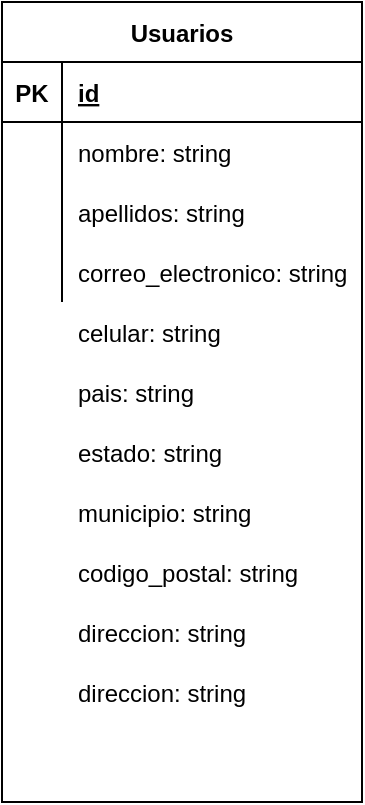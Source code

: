 <mxfile version="14.4.9" type="github">
  <diagram name="Page-1" id="e56a1550-8fbb-45ad-956c-1786394a9013">
    <mxGraphModel dx="1364" dy="833" grid="1" gridSize="10" guides="1" tooltips="1" connect="1" arrows="1" fold="1" page="1" pageScale="1" pageWidth="1100" pageHeight="850" background="#ffffff" math="0" shadow="0">
      <root>
        <mxCell id="0" />
        <mxCell id="1" parent="0" />
        <mxCell id="BqsD8v3phepsJ8Mu287X-13" value="Usuarios" style="shape=table;startSize=30;container=1;collapsible=1;childLayout=tableLayout;fixedRows=1;rowLines=0;fontStyle=1;align=center;resizeLast=1;" vertex="1" parent="1">
          <mxGeometry x="320" y="60" width="180" height="400" as="geometry" />
        </mxCell>
        <mxCell id="BqsD8v3phepsJ8Mu287X-14" value="" style="shape=partialRectangle;collapsible=0;dropTarget=0;pointerEvents=0;fillColor=none;top=0;left=0;bottom=1;right=0;points=[[0,0.5],[1,0.5]];portConstraint=eastwest;" vertex="1" parent="BqsD8v3phepsJ8Mu287X-13">
          <mxGeometry y="30" width="180" height="30" as="geometry" />
        </mxCell>
        <mxCell id="BqsD8v3phepsJ8Mu287X-15" value="PK" style="shape=partialRectangle;connectable=0;fillColor=none;top=0;left=0;bottom=0;right=0;fontStyle=1;overflow=hidden;" vertex="1" parent="BqsD8v3phepsJ8Mu287X-14">
          <mxGeometry width="30" height="30" as="geometry" />
        </mxCell>
        <mxCell id="BqsD8v3phepsJ8Mu287X-16" value="id" style="shape=partialRectangle;connectable=0;fillColor=none;top=0;left=0;bottom=0;right=0;align=left;spacingLeft=6;fontStyle=5;overflow=hidden;" vertex="1" parent="BqsD8v3phepsJ8Mu287X-14">
          <mxGeometry x="30" width="150" height="30" as="geometry" />
        </mxCell>
        <mxCell id="BqsD8v3phepsJ8Mu287X-17" value="" style="shape=partialRectangle;collapsible=0;dropTarget=0;pointerEvents=0;fillColor=none;top=0;left=0;bottom=0;right=0;points=[[0,0.5],[1,0.5]];portConstraint=eastwest;" vertex="1" parent="BqsD8v3phepsJ8Mu287X-13">
          <mxGeometry y="60" width="180" height="30" as="geometry" />
        </mxCell>
        <mxCell id="BqsD8v3phepsJ8Mu287X-18" value="" style="shape=partialRectangle;connectable=0;fillColor=none;top=0;left=0;bottom=0;right=0;editable=1;overflow=hidden;" vertex="1" parent="BqsD8v3phepsJ8Mu287X-17">
          <mxGeometry width="30" height="30" as="geometry" />
        </mxCell>
        <mxCell id="BqsD8v3phepsJ8Mu287X-19" value="nombre: string" style="shape=partialRectangle;connectable=0;fillColor=none;top=0;left=0;bottom=0;right=0;align=left;spacingLeft=6;overflow=hidden;" vertex="1" parent="BqsD8v3phepsJ8Mu287X-17">
          <mxGeometry x="30" width="150" height="30" as="geometry" />
        </mxCell>
        <mxCell id="BqsD8v3phepsJ8Mu287X-20" value="" style="shape=partialRectangle;collapsible=0;dropTarget=0;pointerEvents=0;fillColor=none;top=0;left=0;bottom=0;right=0;points=[[0,0.5],[1,0.5]];portConstraint=eastwest;" vertex="1" parent="BqsD8v3phepsJ8Mu287X-13">
          <mxGeometry y="90" width="180" height="30" as="geometry" />
        </mxCell>
        <mxCell id="BqsD8v3phepsJ8Mu287X-21" value="" style="shape=partialRectangle;connectable=0;fillColor=none;top=0;left=0;bottom=0;right=0;editable=1;overflow=hidden;" vertex="1" parent="BqsD8v3phepsJ8Mu287X-20">
          <mxGeometry width="30" height="30" as="geometry" />
        </mxCell>
        <mxCell id="BqsD8v3phepsJ8Mu287X-22" value="apellidos: string" style="shape=partialRectangle;connectable=0;fillColor=none;top=0;left=0;bottom=0;right=0;align=left;spacingLeft=6;overflow=hidden;" vertex="1" parent="BqsD8v3phepsJ8Mu287X-20">
          <mxGeometry x="30" width="150" height="30" as="geometry" />
        </mxCell>
        <mxCell id="BqsD8v3phepsJ8Mu287X-23" value="" style="shape=partialRectangle;collapsible=0;dropTarget=0;pointerEvents=0;fillColor=none;top=0;left=0;bottom=0;right=0;points=[[0,0.5],[1,0.5]];portConstraint=eastwest;" vertex="1" parent="BqsD8v3phepsJ8Mu287X-13">
          <mxGeometry y="120" width="180" height="30" as="geometry" />
        </mxCell>
        <mxCell id="BqsD8v3phepsJ8Mu287X-24" value="" style="shape=partialRectangle;connectable=0;fillColor=none;top=0;left=0;bottom=0;right=0;editable=1;overflow=hidden;" vertex="1" parent="BqsD8v3phepsJ8Mu287X-23">
          <mxGeometry width="30" height="30" as="geometry" />
        </mxCell>
        <mxCell id="BqsD8v3phepsJ8Mu287X-25" value="correo_electronico: string" style="shape=partialRectangle;connectable=0;fillColor=none;top=0;left=0;bottom=0;right=0;align=left;spacingLeft=6;overflow=hidden;" vertex="1" parent="BqsD8v3phepsJ8Mu287X-23">
          <mxGeometry x="30" width="150" height="30" as="geometry" />
        </mxCell>
        <mxCell id="BqsD8v3phepsJ8Mu287X-27" value="" style="shape=partialRectangle;collapsible=0;dropTarget=0;pointerEvents=0;fillColor=none;top=0;left=0;bottom=0;right=0;points=[[0,0.5],[1,0.5]];portConstraint=eastwest;" vertex="1" parent="1">
          <mxGeometry x="320" y="210" width="180" height="30" as="geometry" />
        </mxCell>
        <mxCell id="BqsD8v3phepsJ8Mu287X-28" value="" style="shape=partialRectangle;connectable=0;fillColor=none;top=0;left=0;bottom=0;right=0;editable=1;overflow=hidden;" vertex="1" parent="BqsD8v3phepsJ8Mu287X-27">
          <mxGeometry width="30" height="30" as="geometry" />
        </mxCell>
        <mxCell id="BqsD8v3phepsJ8Mu287X-29" value="celular: string" style="shape=partialRectangle;connectable=0;fillColor=none;top=0;left=0;bottom=0;right=0;align=left;spacingLeft=6;overflow=hidden;" vertex="1" parent="BqsD8v3phepsJ8Mu287X-27">
          <mxGeometry x="30" width="150" height="30" as="geometry" />
        </mxCell>
        <mxCell id="BqsD8v3phepsJ8Mu287X-30" value="" style="shape=partialRectangle;collapsible=0;dropTarget=0;pointerEvents=0;fillColor=none;top=0;left=0;bottom=0;right=0;points=[[0,0.5],[1,0.5]];portConstraint=eastwest;" vertex="1" parent="1">
          <mxGeometry x="320" y="240" width="180" height="30" as="geometry" />
        </mxCell>
        <mxCell id="BqsD8v3phepsJ8Mu287X-31" value="" style="shape=partialRectangle;connectable=0;fillColor=none;top=0;left=0;bottom=0;right=0;editable=1;overflow=hidden;" vertex="1" parent="BqsD8v3phepsJ8Mu287X-30">
          <mxGeometry width="30" height="30" as="geometry" />
        </mxCell>
        <mxCell id="BqsD8v3phepsJ8Mu287X-32" value="pais: string" style="shape=partialRectangle;connectable=0;fillColor=none;top=0;left=0;bottom=0;right=0;align=left;spacingLeft=6;overflow=hidden;" vertex="1" parent="BqsD8v3phepsJ8Mu287X-30">
          <mxGeometry x="30" width="150" height="30" as="geometry" />
        </mxCell>
        <mxCell id="BqsD8v3phepsJ8Mu287X-33" value="" style="shape=partialRectangle;collapsible=0;dropTarget=0;pointerEvents=0;fillColor=none;top=0;left=0;bottom=0;right=0;points=[[0,0.5],[1,0.5]];portConstraint=eastwest;" vertex="1" parent="1">
          <mxGeometry x="320" y="270" width="180" height="30" as="geometry" />
        </mxCell>
        <mxCell id="BqsD8v3phepsJ8Mu287X-34" value="" style="shape=partialRectangle;connectable=0;fillColor=none;top=0;left=0;bottom=0;right=0;editable=1;overflow=hidden;" vertex="1" parent="BqsD8v3phepsJ8Mu287X-33">
          <mxGeometry width="30" height="30" as="geometry" />
        </mxCell>
        <mxCell id="BqsD8v3phepsJ8Mu287X-35" value="estado: string" style="shape=partialRectangle;connectable=0;fillColor=none;top=0;left=0;bottom=0;right=0;align=left;spacingLeft=6;overflow=hidden;" vertex="1" parent="BqsD8v3phepsJ8Mu287X-33">
          <mxGeometry x="30" width="150" height="30" as="geometry" />
        </mxCell>
        <mxCell id="BqsD8v3phepsJ8Mu287X-36" value="" style="shape=partialRectangle;collapsible=0;dropTarget=0;pointerEvents=0;fillColor=none;top=0;left=0;bottom=0;right=0;points=[[0,0.5],[1,0.5]];portConstraint=eastwest;" vertex="1" parent="1">
          <mxGeometry x="320" y="300" width="180" height="30" as="geometry" />
        </mxCell>
        <mxCell id="BqsD8v3phepsJ8Mu287X-37" value="" style="shape=partialRectangle;connectable=0;fillColor=none;top=0;left=0;bottom=0;right=0;editable=1;overflow=hidden;" vertex="1" parent="BqsD8v3phepsJ8Mu287X-36">
          <mxGeometry width="30" height="30" as="geometry" />
        </mxCell>
        <mxCell id="BqsD8v3phepsJ8Mu287X-38" value="municipio: string" style="shape=partialRectangle;connectable=0;fillColor=none;top=0;left=0;bottom=0;right=0;align=left;spacingLeft=6;overflow=hidden;" vertex="1" parent="BqsD8v3phepsJ8Mu287X-36">
          <mxGeometry x="30" width="150" height="30" as="geometry" />
        </mxCell>
        <mxCell id="BqsD8v3phepsJ8Mu287X-39" value="" style="shape=partialRectangle;collapsible=0;dropTarget=0;pointerEvents=0;fillColor=none;top=0;left=0;bottom=0;right=0;points=[[0,0.5],[1,0.5]];portConstraint=eastwest;" vertex="1" parent="1">
          <mxGeometry x="320" y="330" width="180" height="30" as="geometry" />
        </mxCell>
        <mxCell id="BqsD8v3phepsJ8Mu287X-40" value="" style="shape=partialRectangle;connectable=0;fillColor=none;top=0;left=0;bottom=0;right=0;editable=1;overflow=hidden;" vertex="1" parent="BqsD8v3phepsJ8Mu287X-39">
          <mxGeometry width="30" height="30" as="geometry" />
        </mxCell>
        <mxCell id="BqsD8v3phepsJ8Mu287X-41" value="codigo_postal: string" style="shape=partialRectangle;connectable=0;fillColor=none;top=0;left=0;bottom=0;right=0;align=left;spacingLeft=6;overflow=hidden;" vertex="1" parent="BqsD8v3phepsJ8Mu287X-39">
          <mxGeometry x="30" width="150" height="30" as="geometry" />
        </mxCell>
        <mxCell id="BqsD8v3phepsJ8Mu287X-42" value="" style="shape=partialRectangle;collapsible=0;dropTarget=0;pointerEvents=0;fillColor=none;top=0;left=0;bottom=0;right=0;points=[[0,0.5],[1,0.5]];portConstraint=eastwest;" vertex="1" parent="1">
          <mxGeometry x="320" y="360" width="180" height="30" as="geometry" />
        </mxCell>
        <mxCell id="BqsD8v3phepsJ8Mu287X-43" value="" style="shape=partialRectangle;connectable=0;fillColor=none;top=0;left=0;bottom=0;right=0;editable=1;overflow=hidden;" vertex="1" parent="BqsD8v3phepsJ8Mu287X-42">
          <mxGeometry width="30" height="30" as="geometry" />
        </mxCell>
        <mxCell id="BqsD8v3phepsJ8Mu287X-44" value="direccion: string" style="shape=partialRectangle;connectable=0;fillColor=none;top=0;left=0;bottom=0;right=0;align=left;spacingLeft=6;overflow=hidden;" vertex="1" parent="BqsD8v3phepsJ8Mu287X-42">
          <mxGeometry x="30" width="150" height="30" as="geometry" />
        </mxCell>
        <mxCell id="BqsD8v3phepsJ8Mu287X-45" value="" style="shape=partialRectangle;collapsible=0;dropTarget=0;pointerEvents=0;fillColor=none;top=0;left=0;bottom=0;right=0;points=[[0,0.5],[1,0.5]];portConstraint=eastwest;" vertex="1" parent="1">
          <mxGeometry x="320" y="390" width="180" height="30" as="geometry" />
        </mxCell>
        <mxCell id="BqsD8v3phepsJ8Mu287X-46" value="" style="shape=partialRectangle;connectable=0;fillColor=none;top=0;left=0;bottom=0;right=0;editable=1;overflow=hidden;" vertex="1" parent="BqsD8v3phepsJ8Mu287X-45">
          <mxGeometry width="30" height="30" as="geometry" />
        </mxCell>
        <mxCell id="BqsD8v3phepsJ8Mu287X-47" value="direccion: string" style="shape=partialRectangle;connectable=0;fillColor=none;top=0;left=0;bottom=0;right=0;align=left;spacingLeft=6;overflow=hidden;" vertex="1" parent="BqsD8v3phepsJ8Mu287X-45">
          <mxGeometry x="30" width="150" height="30" as="geometry" />
        </mxCell>
      </root>
    </mxGraphModel>
  </diagram>
</mxfile>
